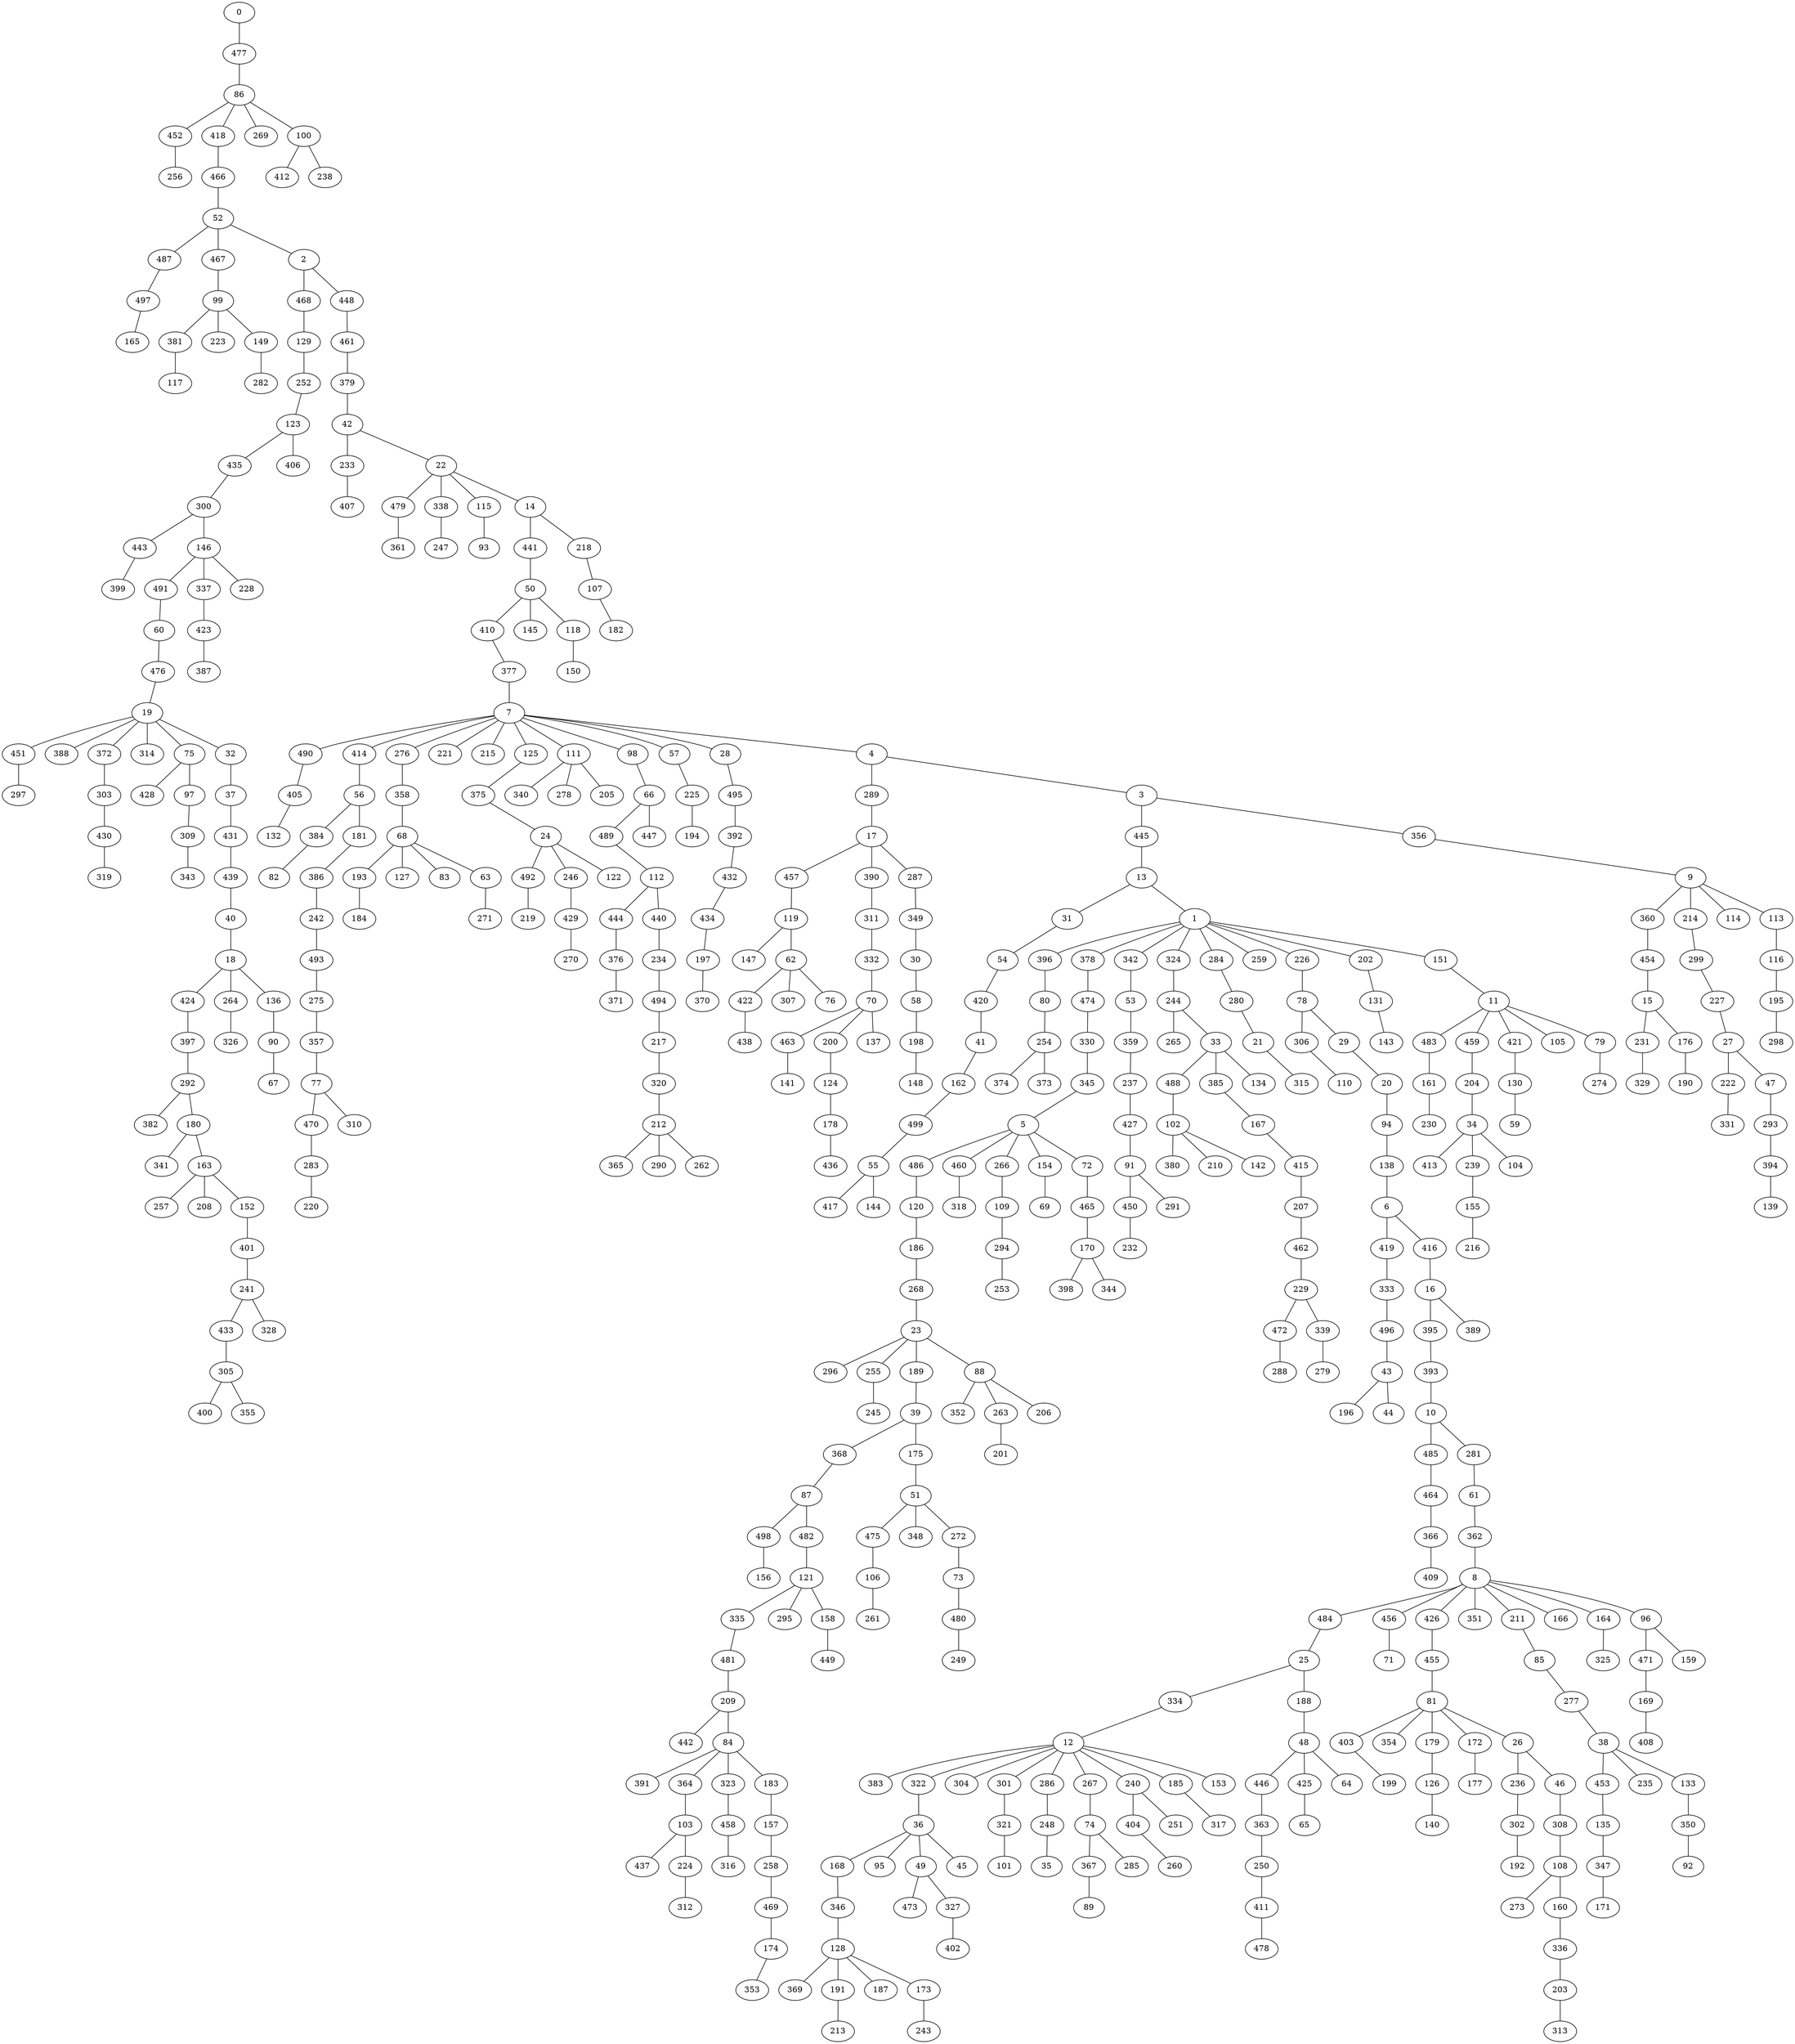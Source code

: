 graph DFS_I_grafoDorogovtsev_500  {
0;
477;
86;
452;
256;
418;
466;
52;
487;
497;
165;
467;
99;
381;
117;
223;
149;
282;
2;
468;
129;
252;
123;
435;
300;
443;
399;
146;
491;
60;
476;
19;
451;
297;
388;
372;
303;
430;
319;
314;
75;
428;
97;
309;
343;
32;
37;
431;
439;
40;
18;
424;
397;
292;
382;
180;
341;
163;
257;
208;
152;
401;
241;
433;
305;
400;
355;
328;
264;
326;
136;
90;
67;
337;
423;
387;
228;
406;
448;
461;
379;
42;
233;
407;
22;
479;
361;
338;
247;
115;
93;
14;
441;
50;
410;
377;
7;
490;
405;
132;
414;
56;
384;
82;
181;
386;
242;
493;
275;
357;
77;
470;
283;
220;
310;
276;
358;
68;
193;
184;
127;
83;
63;
271;
221;
215;
125;
375;
24;
492;
219;
246;
429;
270;
122;
111;
340;
278;
205;
98;
66;
489;
112;
444;
376;
371;
440;
234;
494;
217;
320;
212;
365;
290;
262;
447;
57;
225;
194;
28;
495;
392;
432;
434;
197;
370;
4;
289;
17;
457;
119;
147;
62;
422;
438;
307;
76;
390;
311;
332;
70;
463;
141;
200;
124;
178;
436;
137;
287;
349;
30;
58;
198;
148;
3;
445;
13;
31;
54;
420;
41;
162;
499;
55;
417;
144;
1;
396;
80;
254;
374;
373;
378;
474;
330;
345;
5;
486;
120;
186;
268;
23;
296;
255;
245;
189;
39;
368;
87;
498;
156;
482;
121;
335;
481;
209;
442;
84;
391;
364;
103;
437;
224;
312;
323;
458;
316;
183;
157;
258;
469;
174;
353;
295;
158;
449;
175;
51;
475;
106;
261;
348;
272;
73;
480;
249;
88;
352;
263;
201;
206;
460;
318;
266;
109;
294;
253;
154;
69;
72;
465;
170;
398;
344;
342;
53;
359;
237;
427;
91;
450;
232;
291;
324;
244;
265;
33;
488;
102;
380;
210;
142;
385;
167;
415;
207;
462;
229;
472;
288;
339;
279;
134;
284;
280;
21;
315;
259;
226;
78;
306;
110;
29;
20;
94;
138;
6;
419;
333;
496;
43;
196;
44;
416;
16;
395;
393;
10;
485;
464;
366;
409;
281;
61;
362;
8;
484;
25;
334;
12;
383;
322;
36;
168;
346;
128;
369;
191;
213;
187;
173;
243;
95;
49;
473;
327;
402;
45;
304;
301;
321;
101;
286;
248;
35;
267;
74;
367;
89;
285;
240;
404;
260;
251;
185;
317;
153;
188;
48;
446;
363;
250;
411;
478;
425;
65;
64;
456;
71;
426;
455;
81;
403;
199;
354;
179;
126;
140;
172;
177;
26;
236;
302;
192;
46;
308;
108;
273;
160;
336;
203;
313;
351;
211;
85;
277;
38;
453;
135;
347;
171;
235;
133;
350;
92;
166;
164;
325;
96;
471;
169;
408;
159;
389;
202;
131;
143;
151;
11;
483;
161;
230;
459;
204;
34;
413;
239;
155;
216;
104;
421;
130;
59;
105;
79;
274;
356;
9;
360;
454;
15;
231;
329;
176;
190;
214;
299;
227;
27;
222;
331;
47;
293;
394;
139;
114;
113;
116;
195;
298;
145;
118;
150;
218;
107;
182;
269;
100;
412;
238;
0 -- 477;
477 -- 86;
86 -- 452;
452 -- 256;
86 -- 418;
418 -- 466;
466 -- 52;
52 -- 487;
487 -- 497;
497 -- 165;
52 -- 467;
467 -- 99;
99 -- 381;
381 -- 117;
99 -- 223;
99 -- 149;
149 -- 282;
52 -- 2;
2 -- 468;
468 -- 129;
129 -- 252;
252 -- 123;
123 -- 435;
435 -- 300;
300 -- 443;
443 -- 399;
300 -- 146;
146 -- 491;
491 -- 60;
60 -- 476;
476 -- 19;
19 -- 451;
451 -- 297;
19 -- 388;
19 -- 372;
372 -- 303;
303 -- 430;
430 -- 319;
19 -- 314;
19 -- 75;
75 -- 428;
75 -- 97;
97 -- 309;
309 -- 343;
19 -- 32;
32 -- 37;
37 -- 431;
431 -- 439;
439 -- 40;
40 -- 18;
18 -- 424;
424 -- 397;
397 -- 292;
292 -- 382;
292 -- 180;
180 -- 341;
180 -- 163;
163 -- 257;
163 -- 208;
163 -- 152;
152 -- 401;
401 -- 241;
241 -- 433;
433 -- 305;
305 -- 400;
305 -- 355;
241 -- 328;
18 -- 264;
264 -- 326;
18 -- 136;
136 -- 90;
90 -- 67;
146 -- 337;
337 -- 423;
423 -- 387;
146 -- 228;
123 -- 406;
2 -- 448;
448 -- 461;
461 -- 379;
379 -- 42;
42 -- 233;
233 -- 407;
42 -- 22;
22 -- 479;
479 -- 361;
22 -- 338;
338 -- 247;
22 -- 115;
115 -- 93;
22 -- 14;
14 -- 441;
441 -- 50;
50 -- 410;
410 -- 377;
377 -- 7;
7 -- 490;
490 -- 405;
405 -- 132;
7 -- 414;
414 -- 56;
56 -- 384;
384 -- 82;
56 -- 181;
181 -- 386;
386 -- 242;
242 -- 493;
493 -- 275;
275 -- 357;
357 -- 77;
77 -- 470;
470 -- 283;
283 -- 220;
77 -- 310;
7 -- 276;
276 -- 358;
358 -- 68;
68 -- 193;
193 -- 184;
68 -- 127;
68 -- 83;
68 -- 63;
63 -- 271;
7 -- 221;
7 -- 215;
7 -- 125;
125 -- 375;
375 -- 24;
24 -- 492;
492 -- 219;
24 -- 246;
246 -- 429;
429 -- 270;
24 -- 122;
7 -- 111;
111 -- 340;
111 -- 278;
111 -- 205;
7 -- 98;
98 -- 66;
66 -- 489;
489 -- 112;
112 -- 444;
444 -- 376;
376 -- 371;
112 -- 440;
440 -- 234;
234 -- 494;
494 -- 217;
217 -- 320;
320 -- 212;
212 -- 365;
212 -- 290;
212 -- 262;
66 -- 447;
7 -- 57;
57 -- 225;
225 -- 194;
7 -- 28;
28 -- 495;
495 -- 392;
392 -- 432;
432 -- 434;
434 -- 197;
197 -- 370;
7 -- 4;
4 -- 289;
289 -- 17;
17 -- 457;
457 -- 119;
119 -- 147;
119 -- 62;
62 -- 422;
422 -- 438;
62 -- 307;
62 -- 76;
17 -- 390;
390 -- 311;
311 -- 332;
332 -- 70;
70 -- 463;
463 -- 141;
70 -- 200;
200 -- 124;
124 -- 178;
178 -- 436;
70 -- 137;
17 -- 287;
287 -- 349;
349 -- 30;
30 -- 58;
58 -- 198;
198 -- 148;
4 -- 3;
3 -- 445;
445 -- 13;
13 -- 31;
31 -- 54;
54 -- 420;
420 -- 41;
41 -- 162;
162 -- 499;
499 -- 55;
55 -- 417;
55 -- 144;
13 -- 1;
1 -- 396;
396 -- 80;
80 -- 254;
254 -- 374;
254 -- 373;
1 -- 378;
378 -- 474;
474 -- 330;
330 -- 345;
345 -- 5;
5 -- 486;
486 -- 120;
120 -- 186;
186 -- 268;
268 -- 23;
23 -- 296;
23 -- 255;
255 -- 245;
23 -- 189;
189 -- 39;
39 -- 368;
368 -- 87;
87 -- 498;
498 -- 156;
87 -- 482;
482 -- 121;
121 -- 335;
335 -- 481;
481 -- 209;
209 -- 442;
209 -- 84;
84 -- 391;
84 -- 364;
364 -- 103;
103 -- 437;
103 -- 224;
224 -- 312;
84 -- 323;
323 -- 458;
458 -- 316;
84 -- 183;
183 -- 157;
157 -- 258;
258 -- 469;
469 -- 174;
174 -- 353;
121 -- 295;
121 -- 158;
158 -- 449;
39 -- 175;
175 -- 51;
51 -- 475;
475 -- 106;
106 -- 261;
51 -- 348;
51 -- 272;
272 -- 73;
73 -- 480;
480 -- 249;
23 -- 88;
88 -- 352;
88 -- 263;
263 -- 201;
88 -- 206;
5 -- 460;
460 -- 318;
5 -- 266;
266 -- 109;
109 -- 294;
294 -- 253;
5 -- 154;
154 -- 69;
5 -- 72;
72 -- 465;
465 -- 170;
170 -- 398;
170 -- 344;
1 -- 342;
342 -- 53;
53 -- 359;
359 -- 237;
237 -- 427;
427 -- 91;
91 -- 450;
450 -- 232;
91 -- 291;
1 -- 324;
324 -- 244;
244 -- 265;
244 -- 33;
33 -- 488;
488 -- 102;
102 -- 380;
102 -- 210;
102 -- 142;
33 -- 385;
385 -- 167;
167 -- 415;
415 -- 207;
207 -- 462;
462 -- 229;
229 -- 472;
472 -- 288;
229 -- 339;
339 -- 279;
33 -- 134;
1 -- 284;
284 -- 280;
280 -- 21;
21 -- 315;
1 -- 259;
1 -- 226;
226 -- 78;
78 -- 306;
306 -- 110;
78 -- 29;
29 -- 20;
20 -- 94;
94 -- 138;
138 -- 6;
6 -- 419;
419 -- 333;
333 -- 496;
496 -- 43;
43 -- 196;
43 -- 44;
6 -- 416;
416 -- 16;
16 -- 395;
395 -- 393;
393 -- 10;
10 -- 485;
485 -- 464;
464 -- 366;
366 -- 409;
10 -- 281;
281 -- 61;
61 -- 362;
362 -- 8;
8 -- 484;
484 -- 25;
25 -- 334;
334 -- 12;
12 -- 383;
12 -- 322;
322 -- 36;
36 -- 168;
168 -- 346;
346 -- 128;
128 -- 369;
128 -- 191;
191 -- 213;
128 -- 187;
128 -- 173;
173 -- 243;
36 -- 95;
36 -- 49;
49 -- 473;
49 -- 327;
327 -- 402;
36 -- 45;
12 -- 304;
12 -- 301;
301 -- 321;
321 -- 101;
12 -- 286;
286 -- 248;
248 -- 35;
12 -- 267;
267 -- 74;
74 -- 367;
367 -- 89;
74 -- 285;
12 -- 240;
240 -- 404;
404 -- 260;
240 -- 251;
12 -- 185;
185 -- 317;
12 -- 153;
25 -- 188;
188 -- 48;
48 -- 446;
446 -- 363;
363 -- 250;
250 -- 411;
411 -- 478;
48 -- 425;
425 -- 65;
48 -- 64;
8 -- 456;
456 -- 71;
8 -- 426;
426 -- 455;
455 -- 81;
81 -- 403;
403 -- 199;
81 -- 354;
81 -- 179;
179 -- 126;
126 -- 140;
81 -- 172;
172 -- 177;
81 -- 26;
26 -- 236;
236 -- 302;
302 -- 192;
26 -- 46;
46 -- 308;
308 -- 108;
108 -- 273;
108 -- 160;
160 -- 336;
336 -- 203;
203 -- 313;
8 -- 351;
8 -- 211;
211 -- 85;
85 -- 277;
277 -- 38;
38 -- 453;
453 -- 135;
135 -- 347;
347 -- 171;
38 -- 235;
38 -- 133;
133 -- 350;
350 -- 92;
8 -- 166;
8 -- 164;
164 -- 325;
8 -- 96;
96 -- 471;
471 -- 169;
169 -- 408;
96 -- 159;
16 -- 389;
1 -- 202;
202 -- 131;
131 -- 143;
1 -- 151;
151 -- 11;
11 -- 483;
483 -- 161;
161 -- 230;
11 -- 459;
459 -- 204;
204 -- 34;
34 -- 413;
34 -- 239;
239 -- 155;
155 -- 216;
34 -- 104;
11 -- 421;
421 -- 130;
130 -- 59;
11 -- 105;
11 -- 79;
79 -- 274;
3 -- 356;
356 -- 9;
9 -- 360;
360 -- 454;
454 -- 15;
15 -- 231;
231 -- 329;
15 -- 176;
176 -- 190;
9 -- 214;
214 -- 299;
299 -- 227;
227 -- 27;
27 -- 222;
222 -- 331;
27 -- 47;
47 -- 293;
293 -- 394;
394 -- 139;
9 -- 114;
9 -- 113;
113 -- 116;
116 -- 195;
195 -- 298;
50 -- 145;
50 -- 118;
118 -- 150;
14 -- 218;
218 -- 107;
107 -- 182;
86 -- 269;
86 -- 100;
100 -- 412;
100 -- 238;
}